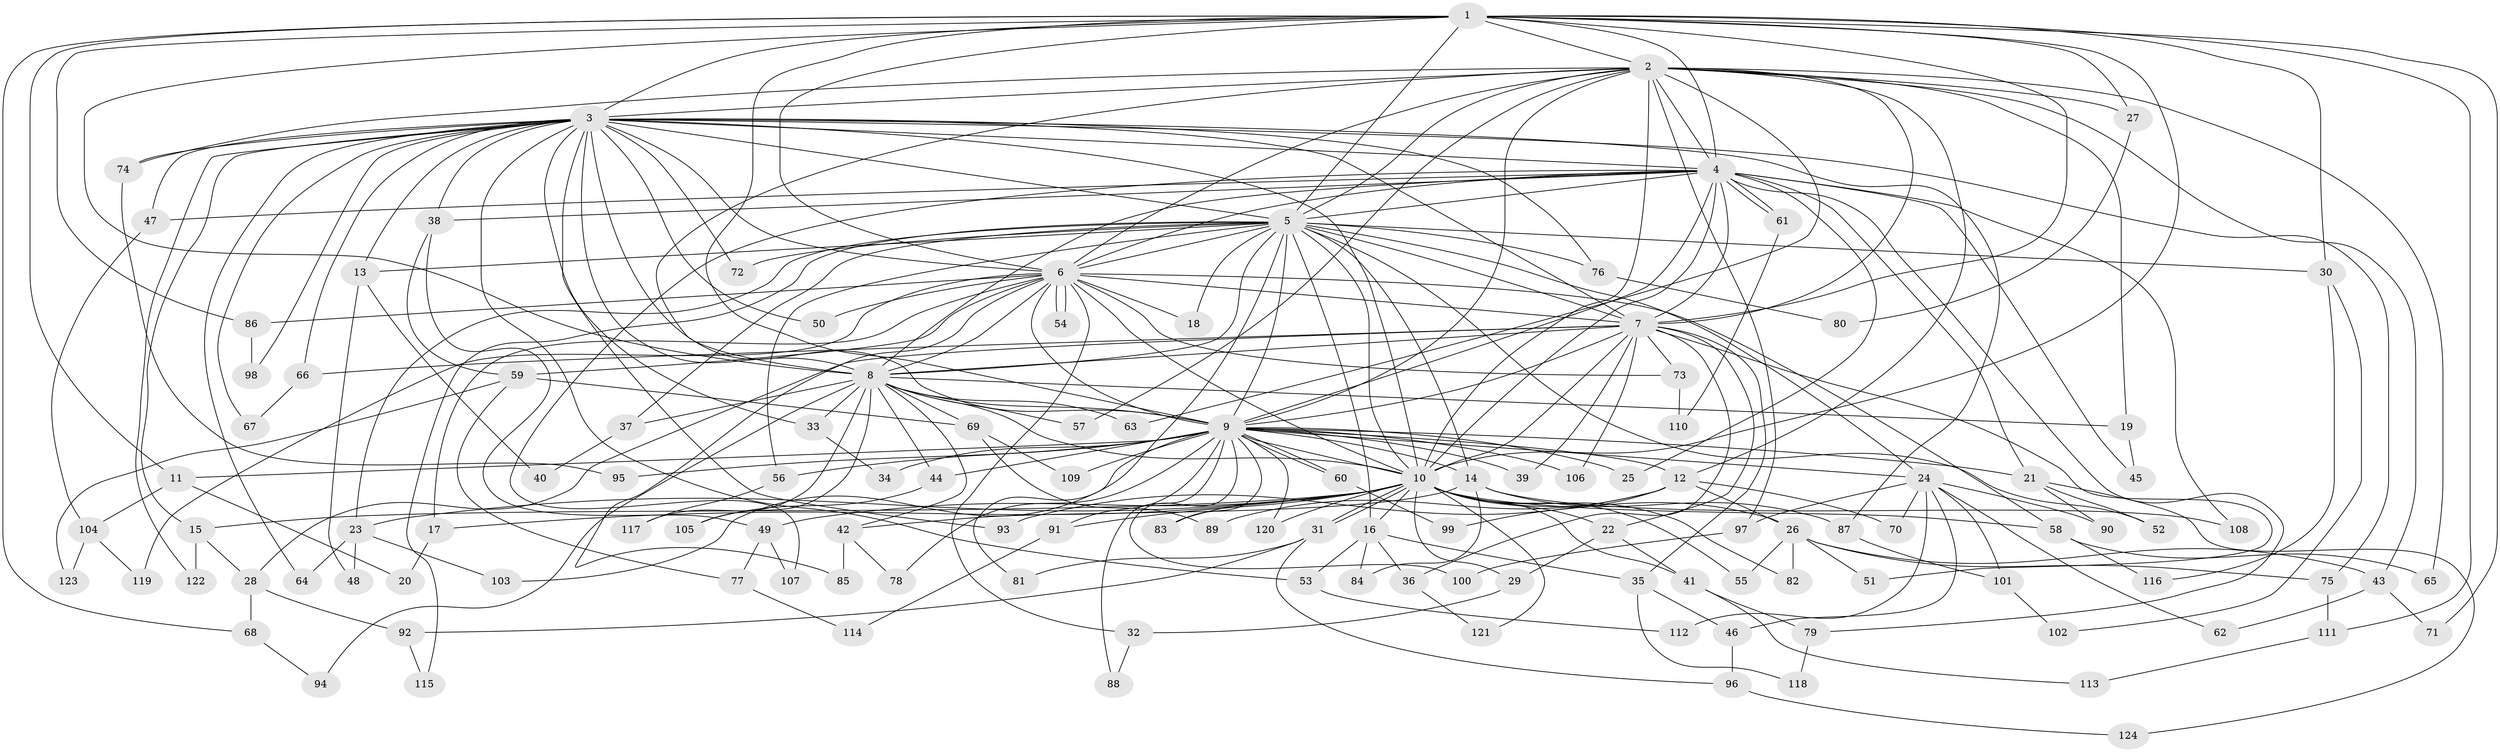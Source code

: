 // Generated by graph-tools (version 1.1) at 2025/43/03/09/25 04:43:11]
// undirected, 124 vertices, 273 edges
graph export_dot {
graph [start="1"]
  node [color=gray90,style=filled];
  1;
  2;
  3;
  4;
  5;
  6;
  7;
  8;
  9;
  10;
  11;
  12;
  13;
  14;
  15;
  16;
  17;
  18;
  19;
  20;
  21;
  22;
  23;
  24;
  25;
  26;
  27;
  28;
  29;
  30;
  31;
  32;
  33;
  34;
  35;
  36;
  37;
  38;
  39;
  40;
  41;
  42;
  43;
  44;
  45;
  46;
  47;
  48;
  49;
  50;
  51;
  52;
  53;
  54;
  55;
  56;
  57;
  58;
  59;
  60;
  61;
  62;
  63;
  64;
  65;
  66;
  67;
  68;
  69;
  70;
  71;
  72;
  73;
  74;
  75;
  76;
  77;
  78;
  79;
  80;
  81;
  82;
  83;
  84;
  85;
  86;
  87;
  88;
  89;
  90;
  91;
  92;
  93;
  94;
  95;
  96;
  97;
  98;
  99;
  100;
  101;
  102;
  103;
  104;
  105;
  106;
  107;
  108;
  109;
  110;
  111;
  112;
  113;
  114;
  115;
  116;
  117;
  118;
  119;
  120;
  121;
  122;
  123;
  124;
  1 -- 2;
  1 -- 3;
  1 -- 4;
  1 -- 5;
  1 -- 6;
  1 -- 7;
  1 -- 8;
  1 -- 9;
  1 -- 10;
  1 -- 11;
  1 -- 27;
  1 -- 30;
  1 -- 68;
  1 -- 71;
  1 -- 86;
  1 -- 111;
  2 -- 3;
  2 -- 4;
  2 -- 5;
  2 -- 6;
  2 -- 7;
  2 -- 8;
  2 -- 9;
  2 -- 10;
  2 -- 12;
  2 -- 19;
  2 -- 27;
  2 -- 43;
  2 -- 57;
  2 -- 63;
  2 -- 65;
  2 -- 74;
  2 -- 97;
  3 -- 4;
  3 -- 5;
  3 -- 6;
  3 -- 7;
  3 -- 8;
  3 -- 9;
  3 -- 10;
  3 -- 13;
  3 -- 15;
  3 -- 33;
  3 -- 38;
  3 -- 47;
  3 -- 50;
  3 -- 53;
  3 -- 64;
  3 -- 66;
  3 -- 67;
  3 -- 72;
  3 -- 74;
  3 -- 75;
  3 -- 76;
  3 -- 87;
  3 -- 93;
  3 -- 98;
  3 -- 122;
  4 -- 5;
  4 -- 6;
  4 -- 7;
  4 -- 8;
  4 -- 9;
  4 -- 10;
  4 -- 21;
  4 -- 25;
  4 -- 38;
  4 -- 45;
  4 -- 47;
  4 -- 61;
  4 -- 61;
  4 -- 79;
  4 -- 107;
  4 -- 108;
  5 -- 6;
  5 -- 7;
  5 -- 8;
  5 -- 9;
  5 -- 10;
  5 -- 13;
  5 -- 14;
  5 -- 16;
  5 -- 18;
  5 -- 23;
  5 -- 24;
  5 -- 30;
  5 -- 37;
  5 -- 52;
  5 -- 56;
  5 -- 72;
  5 -- 76;
  5 -- 81;
  5 -- 115;
  6 -- 7;
  6 -- 8;
  6 -- 9;
  6 -- 10;
  6 -- 17;
  6 -- 18;
  6 -- 32;
  6 -- 50;
  6 -- 54;
  6 -- 54;
  6 -- 58;
  6 -- 59;
  6 -- 73;
  6 -- 85;
  6 -- 86;
  6 -- 119;
  7 -- 8;
  7 -- 9;
  7 -- 10;
  7 -- 22;
  7 -- 28;
  7 -- 35;
  7 -- 36;
  7 -- 39;
  7 -- 51;
  7 -- 66;
  7 -- 73;
  7 -- 106;
  8 -- 9;
  8 -- 10;
  8 -- 19;
  8 -- 33;
  8 -- 37;
  8 -- 42;
  8 -- 44;
  8 -- 57;
  8 -- 63;
  8 -- 69;
  8 -- 94;
  8 -- 105;
  8 -- 117;
  9 -- 10;
  9 -- 11;
  9 -- 12;
  9 -- 14;
  9 -- 21;
  9 -- 24;
  9 -- 25;
  9 -- 34;
  9 -- 39;
  9 -- 44;
  9 -- 56;
  9 -- 60;
  9 -- 60;
  9 -- 78;
  9 -- 83;
  9 -- 88;
  9 -- 91;
  9 -- 95;
  9 -- 100;
  9 -- 103;
  9 -- 106;
  9 -- 109;
  9 -- 120;
  10 -- 15;
  10 -- 16;
  10 -- 17;
  10 -- 22;
  10 -- 23;
  10 -- 26;
  10 -- 29;
  10 -- 31;
  10 -- 31;
  10 -- 41;
  10 -- 49;
  10 -- 55;
  10 -- 58;
  10 -- 82;
  10 -- 83;
  10 -- 91;
  10 -- 120;
  10 -- 121;
  11 -- 20;
  11 -- 104;
  12 -- 26;
  12 -- 70;
  12 -- 89;
  12 -- 93;
  12 -- 99;
  13 -- 40;
  13 -- 48;
  14 -- 42;
  14 -- 84;
  14 -- 87;
  14 -- 108;
  15 -- 28;
  15 -- 122;
  16 -- 35;
  16 -- 36;
  16 -- 53;
  16 -- 84;
  17 -- 20;
  19 -- 45;
  21 -- 52;
  21 -- 90;
  21 -- 124;
  22 -- 29;
  22 -- 41;
  23 -- 48;
  23 -- 64;
  23 -- 103;
  24 -- 46;
  24 -- 62;
  24 -- 70;
  24 -- 90;
  24 -- 97;
  24 -- 101;
  24 -- 112;
  26 -- 43;
  26 -- 51;
  26 -- 55;
  26 -- 75;
  26 -- 82;
  27 -- 80;
  28 -- 68;
  28 -- 92;
  29 -- 32;
  30 -- 102;
  30 -- 116;
  31 -- 81;
  31 -- 92;
  31 -- 96;
  32 -- 88;
  33 -- 34;
  35 -- 46;
  35 -- 118;
  36 -- 121;
  37 -- 40;
  38 -- 49;
  38 -- 59;
  41 -- 79;
  41 -- 113;
  42 -- 78;
  42 -- 85;
  43 -- 62;
  43 -- 71;
  44 -- 105;
  46 -- 96;
  47 -- 104;
  49 -- 77;
  49 -- 107;
  53 -- 112;
  56 -- 117;
  58 -- 65;
  58 -- 116;
  59 -- 69;
  59 -- 77;
  59 -- 123;
  60 -- 99;
  61 -- 110;
  66 -- 67;
  68 -- 94;
  69 -- 89;
  69 -- 109;
  73 -- 110;
  74 -- 95;
  75 -- 111;
  76 -- 80;
  77 -- 114;
  79 -- 118;
  86 -- 98;
  87 -- 101;
  91 -- 114;
  92 -- 115;
  96 -- 124;
  97 -- 100;
  101 -- 102;
  104 -- 119;
  104 -- 123;
  111 -- 113;
}
